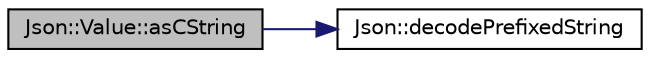 digraph "Json::Value::asCString"
{
 // LATEX_PDF_SIZE
  edge [fontname="Helvetica",fontsize="10",labelfontname="Helvetica",labelfontsize="10"];
  node [fontname="Helvetica",fontsize="10",shape=record];
  rankdir="LR";
  Node1 [label="Json::Value::asCString",height=0.2,width=0.4,color="black", fillcolor="grey75", style="filled", fontcolor="black",tooltip="Embedded zeroes could cause you trouble!"];
  Node1 -> Node2 [color="midnightblue",fontsize="10",style="solid",fontname="Helvetica"];
  Node2 [label="Json::decodePrefixedString",height=0.2,width=0.4,color="black", fillcolor="white", style="filled",URL="$namespace_json.html#aad8b4982c1acd164f541fba396ac9fb1",tooltip=" "];
}
